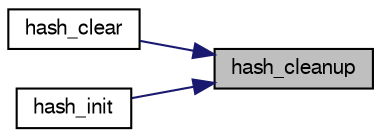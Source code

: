 digraph "hash_cleanup"
{
 // LATEX_PDF_SIZE
  bgcolor="transparent";
  edge [fontname="FreeSans",fontsize="10",labelfontname="FreeSans",labelfontsize="10"];
  node [fontname="FreeSans",fontsize="10",shape=record];
  rankdir="RL";
  Node1 [label="hash_cleanup",height=0.2,width=0.4,color="black", fillcolor="grey75", style="filled", fontcolor="black",tooltip="Clear the hashtable."];
  Node1 -> Node2 [dir="back",color="midnightblue",fontsize="10",style="solid",fontname="FreeSans"];
  Node2 [label="hash_clear",height=0.2,width=0.4,color="black",URL="$hash-lock_8c.html#a8e816e06f47bd2f37528bef5ae64cf8d",tooltip="Clear the hashtable."];
  Node1 -> Node3 [dir="back",color="midnightblue",fontsize="10",style="solid",fontname="FreeSans"];
  Node3 [label="hash_init",height=0.2,width=0.4,color="black",URL="$hash-lock_8c.html#aa53b616d0e04626af0097b9cd26551b0",tooltip="Initialise the hashtable."];
}
